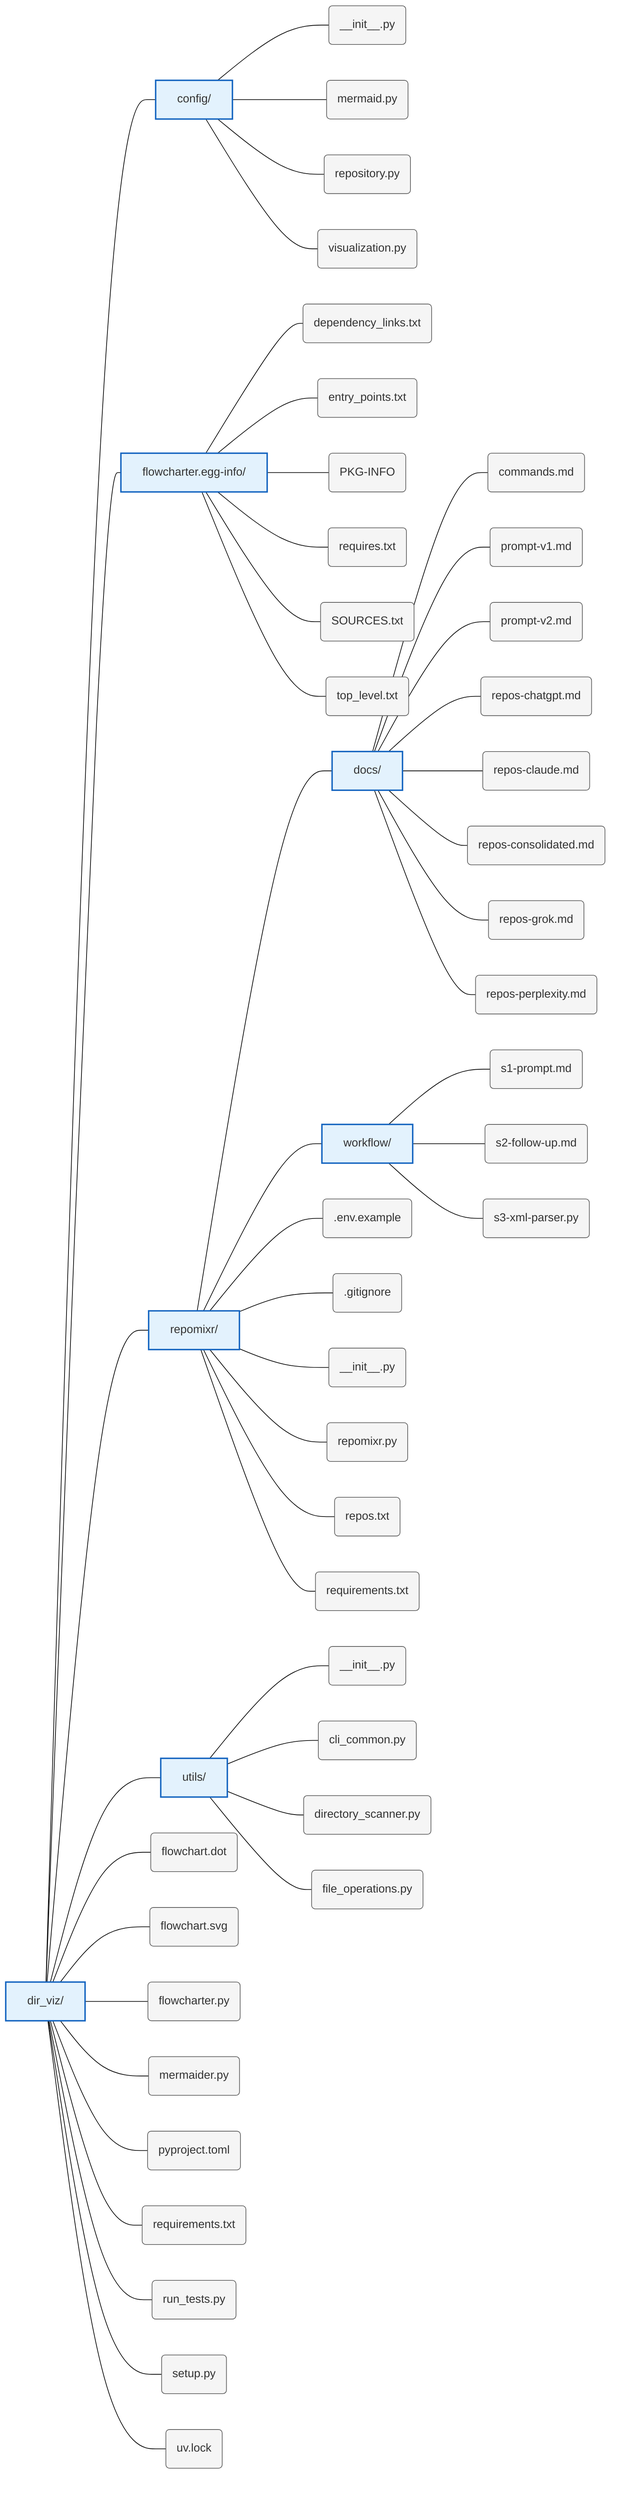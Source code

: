 %%{init: {'theme': 'base', 'themeVariables': { 'fontSize': '16px' }}}%%
graph LR
    %% Layout settings
    %% Node styling defaults
    dir_viz[dir_viz/]:::directory
    config[config/]:::directory
    dir_viz --- config
    __init___py(__init__.py):::file
    config --- __init___py
    mermaid_py(mermaid.py):::file
    config --- mermaid_py
    repository_py(repository.py):::file
    config --- repository_py
    visualization_py(visualization.py):::file
    config --- visualization_py
    flowcharter_egg_info[flowcharter.egg-info/]:::directory
    dir_viz --- flowcharter_egg_info
    dependency_links_txt(dependency_links.txt):::file
    flowcharter_egg_info --- dependency_links_txt
    entry_points_txt(entry_points.txt):::file
    flowcharter_egg_info --- entry_points_txt
    PKG_INFO(PKG-INFO):::file
    flowcharter_egg_info --- PKG_INFO
    requires_txt(requires.txt):::file
    flowcharter_egg_info --- requires_txt
    SOURCES_txt(SOURCES.txt):::file
    flowcharter_egg_info --- SOURCES_txt
    top_level_txt(top_level.txt):::file
    flowcharter_egg_info --- top_level_txt
    repomixr[repomixr/]:::directory
    dir_viz --- repomixr
    docs[docs/]:::directory
    repomixr --- docs
    commands_md(commands.md):::file
    docs --- commands_md
    prompt_v1_md(prompt-v1.md):::file
    docs --- prompt_v1_md
    prompt_v2_md(prompt-v2.md):::file
    docs --- prompt_v2_md
    repos_chatgpt_md(repos-chatgpt.md):::file
    docs --- repos_chatgpt_md
    repos_claude_md(repos-claude.md):::file
    docs --- repos_claude_md
    repos_consolidated_md(repos-consolidated.md):::file
    docs --- repos_consolidated_md
    repos_grok_md(repos-grok.md):::file
    docs --- repos_grok_md
    repos_perplexity_md(repos-perplexity.md):::file
    docs --- repos_perplexity_md
    workflow[workflow/]:::directory
    repomixr --- workflow
    s1_prompt_md(s1-prompt.md):::file
    workflow --- s1_prompt_md
    s2_follow_up_md(s2-follow-up.md):::file
    workflow --- s2_follow_up_md
    s3_xml_parser_py(s3-xml-parser.py):::file
    workflow --- s3_xml_parser_py
    _env_example(.env.example):::file
    repomixr --- _env_example
    _gitignore(.gitignore):::file
    repomixr --- _gitignore
    __init___py_29(__init__.py):::file
    repomixr --- __init___py_29
    repomixr_py(repomixr.py):::file
    repomixr --- repomixr_py
    repos_txt(repos.txt):::file
    repomixr --- repos_txt
    requirements_txt(requirements.txt):::file
    repomixr --- requirements_txt
    utils[utils/]:::directory
    dir_viz --- utils
    __init___py_34(__init__.py):::file
    utils --- __init___py_34
    cli_common_py(cli_common.py):::file
    utils --- cli_common_py
    directory_scanner_py(directory_scanner.py):::file
    utils --- directory_scanner_py
    file_operations_py(file_operations.py):::file
    utils --- file_operations_py
    flowchart_dot(flowchart.dot):::file
    dir_viz --- flowchart_dot
    flowchart_svg(flowchart.svg):::file
    dir_viz --- flowchart_svg
    flowcharter_py(flowcharter.py):::file
    dir_viz --- flowcharter_py
    mermaider_py(mermaider.py):::file
    dir_viz --- mermaider_py
    pyproject_toml(pyproject.toml):::file
    dir_viz --- pyproject_toml
    requirements_txt_43(requirements.txt):::file
    dir_viz --- requirements_txt_43
    run_tests_py(run_tests.py):::file
    dir_viz --- run_tests_py
    setup_py(setup.py):::file
    dir_viz --- setup_py
    uv_lock(uv.lock):::file
    dir_viz --- uv_lock
    %% Styling
    classDef default stroke:#333,stroke-width:1px
    classDef directory fill:#e3f2fd,stroke:#1565c0,stroke-width:2px
    classDef file fill:#f5f5f5,stroke:#616161,stroke-width:1px
    classDef error fill:#fee,stroke:#c00,stroke-width:1px